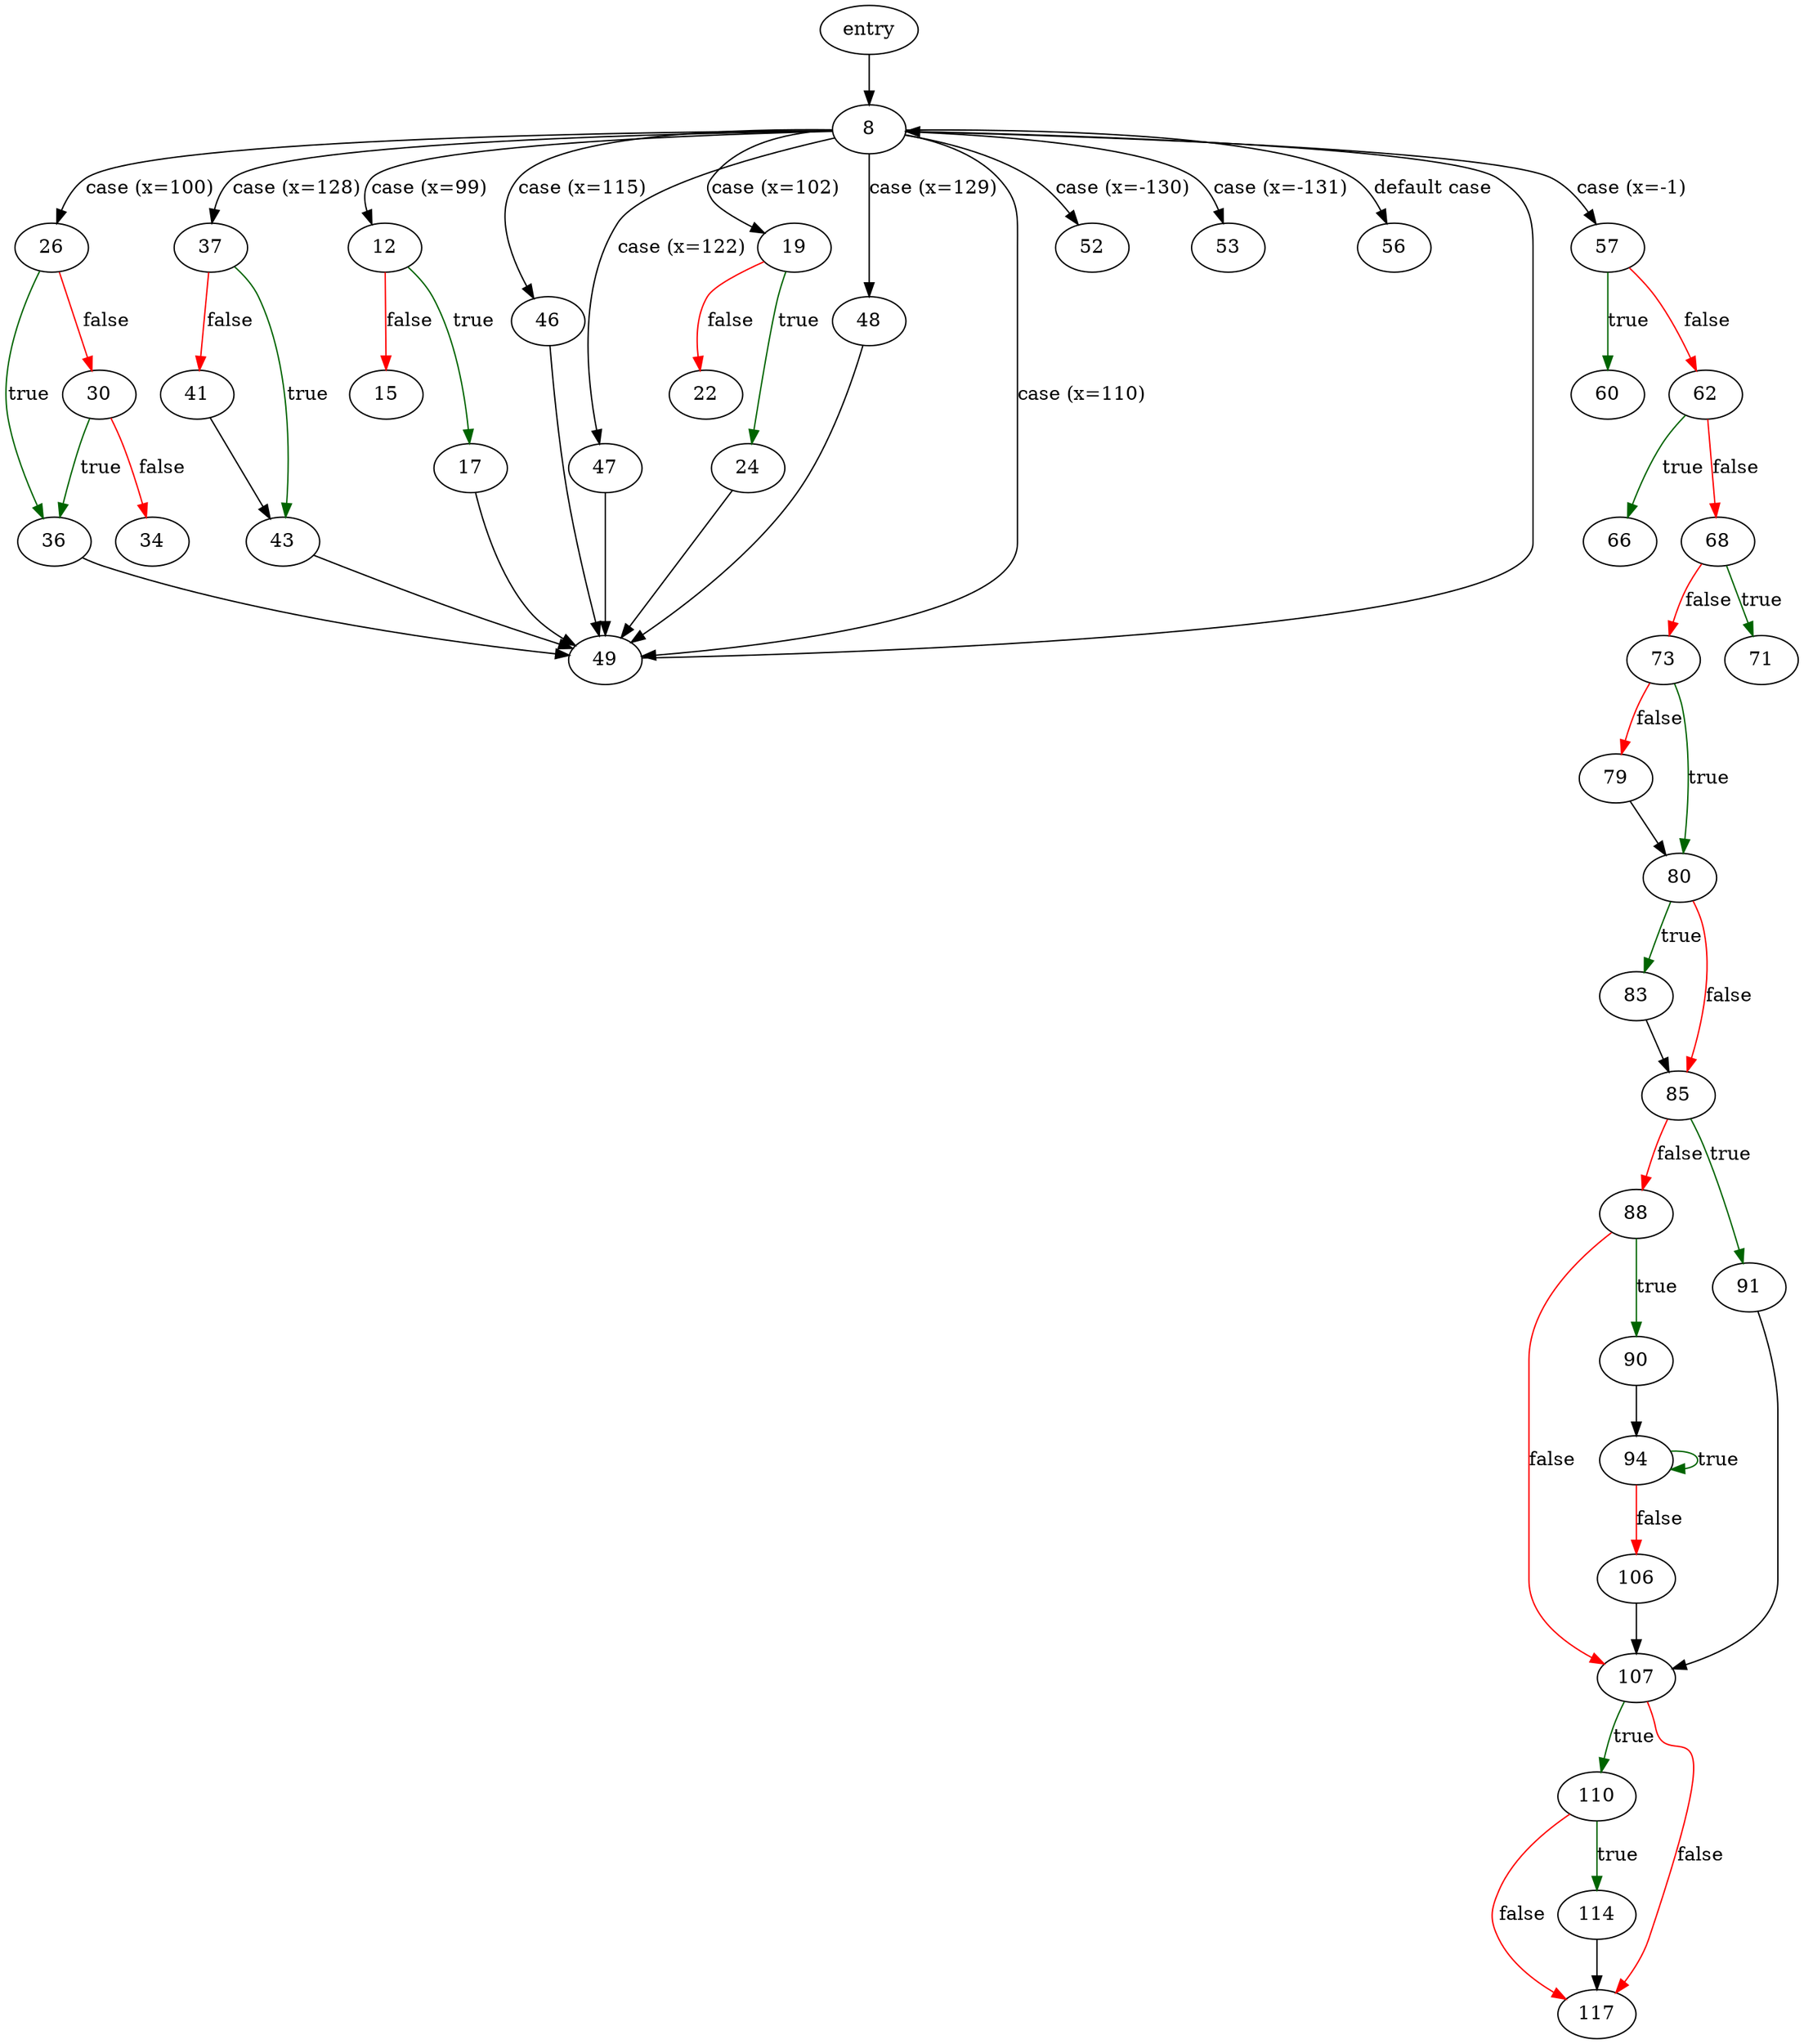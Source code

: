 digraph "main" {
	// Node definitions.
	2 [label=entry];
	8;
	12;
	15;
	17;
	19;
	22;
	24;
	26;
	30;
	34;
	36;
	37;
	41;
	43;
	46;
	47;
	48;
	49;
	52;
	53;
	56;
	57;
	60;
	62;
	66;
	68;
	71;
	73;
	79;
	80;
	83;
	85;
	88;
	90;
	91;
	94;
	106;
	107;
	110;
	114;
	117;

	// Edge definitions.
	2 -> 8;
	8 -> 12 [label="case (x=99)"];
	8 -> 19 [label="case (x=102)"];
	8 -> 26 [label="case (x=100)"];
	8 -> 37 [label="case (x=128)"];
	8 -> 46 [label="case (x=115)"];
	8 -> 47 [label="case (x=122)"];
	8 -> 48 [label="case (x=129)"];
	8 -> 49 [label="case (x=110)"];
	8 -> 52 [label="case (x=-130)"];
	8 -> 53 [label="case (x=-131)"];
	8 -> 56 [label="default case"];
	8 -> 57 [label="case (x=-1)"];
	12 -> 15 [
		color=red
		label=false
	];
	12 -> 17 [
		color=darkgreen
		label=true
	];
	17 -> 49;
	19 -> 22 [
		color=red
		label=false
	];
	19 -> 24 [
		color=darkgreen
		label=true
	];
	24 -> 49;
	26 -> 30 [
		color=red
		label=false
	];
	26 -> 36 [
		color=darkgreen
		label=true
	];
	30 -> 34 [
		color=red
		label=false
	];
	30 -> 36 [
		color=darkgreen
		label=true
	];
	36 -> 49;
	37 -> 41 [
		color=red
		label=false
	];
	37 -> 43 [
		color=darkgreen
		label=true
	];
	41 -> 43;
	43 -> 49;
	46 -> 49;
	47 -> 49;
	48 -> 49;
	49 -> 8;
	57 -> 60 [
		color=darkgreen
		label=true
	];
	57 -> 62 [
		color=red
		label=false
	];
	62 -> 66 [
		color=darkgreen
		label=true
	];
	62 -> 68 [
		color=red
		label=false
	];
	68 -> 71 [
		color=darkgreen
		label=true
	];
	68 -> 73 [
		color=red
		label=false
	];
	73 -> 79 [
		color=red
		label=false
	];
	73 -> 80 [
		color=darkgreen
		label=true
	];
	79 -> 80;
	80 -> 83 [
		color=darkgreen
		label=true
	];
	80 -> 85 [
		color=red
		label=false
	];
	83 -> 85;
	85 -> 88 [
		color=red
		label=false
	];
	85 -> 91 [
		color=darkgreen
		label=true
	];
	88 -> 90 [
		color=darkgreen
		label=true
	];
	88 -> 107 [
		color=red
		label=false
	];
	90 -> 94;
	91 -> 107;
	94 -> 94 [
		color=darkgreen
		label=true
	];
	94 -> 106 [
		color=red
		label=false
	];
	106 -> 107;
	107 -> 110 [
		color=darkgreen
		label=true
	];
	107 -> 117 [
		color=red
		label=false
	];
	110 -> 114 [
		color=darkgreen
		label=true
	];
	110 -> 117 [
		color=red
		label=false
	];
	114 -> 117;
}